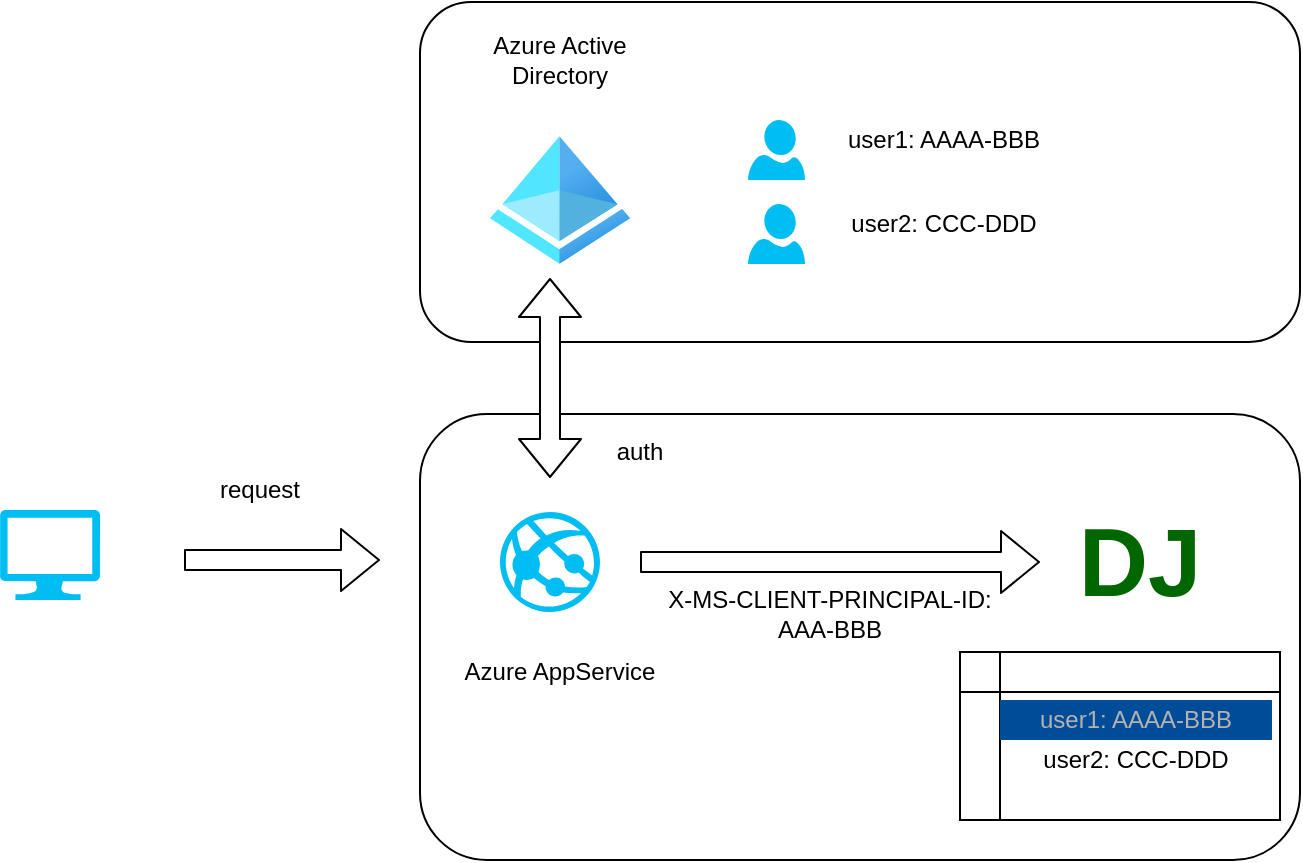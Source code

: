<mxfile version="14.9.2" type="github">
  <diagram name="Page-1" id="7a6c530e-6e37-e111-ec74-82921da8cc10">
    <mxGraphModel dx="782" dy="481" grid="1" gridSize="10" guides="1" tooltips="1" connect="1" arrows="1" fold="1" page="1" pageScale="1.5" pageWidth="1169" pageHeight="826" background="#ffffff" math="0" shadow="0">
      <root>
        <mxCell id="0" style=";html=1;" />
        <mxCell id="1" style=";html=1;" parent="0" />
        <mxCell id="ep_-EoG4w_uuBe7_hAVL-4" value="" style="rounded=1;whiteSpace=wrap;html=1;" parent="1" vertex="1">
          <mxGeometry x="970" y="631" width="440" height="170" as="geometry" />
        </mxCell>
        <mxCell id="ep_-EoG4w_uuBe7_hAVL-1" value="" style="aspect=fixed;html=1;points=[];align=center;image;fontSize=12;image=img/lib/azure2/identity/Azure_Active_Directory.svg;" parent="1" vertex="1">
          <mxGeometry x="1005" y="698" width="70" height="64" as="geometry" />
        </mxCell>
        <mxCell id="ep_-EoG4w_uuBe7_hAVL-3" value="Azure Active Directory" style="text;html=1;strokeColor=none;fillColor=none;align=center;verticalAlign=middle;whiteSpace=wrap;rounded=0;" parent="1" vertex="1">
          <mxGeometry x="990" y="650" width="100" height="20" as="geometry" />
        </mxCell>
        <mxCell id="ep_-EoG4w_uuBe7_hAVL-5" value="" style="rounded=1;whiteSpace=wrap;html=1;" parent="1" vertex="1">
          <mxGeometry x="970" y="837" width="440" height="223" as="geometry" />
        </mxCell>
        <mxCell id="ep_-EoG4w_uuBe7_hAVL-6" value="Azure AppService" style="text;html=1;strokeColor=none;fillColor=none;align=center;verticalAlign=middle;whiteSpace=wrap;rounded=0;" parent="1" vertex="1">
          <mxGeometry x="990" y="956" width="100" height="20" as="geometry" />
        </mxCell>
        <mxCell id="ep_-EoG4w_uuBe7_hAVL-2" value="" style="verticalLabelPosition=bottom;html=1;verticalAlign=top;align=center;strokeColor=none;fillColor=#00BEF2;shape=mxgraph.azure.azure_website;pointerEvents=1;" parent="1" vertex="1">
          <mxGeometry x="1010" y="886" width="50" height="50" as="geometry" />
        </mxCell>
        <mxCell id="ep_-EoG4w_uuBe7_hAVL-7" value="" style="verticalLabelPosition=bottom;html=1;verticalAlign=top;align=center;strokeColor=none;fillColor=#00BEF2;shape=mxgraph.azure.user;" parent="1" vertex="1">
          <mxGeometry x="1134" y="690" width="28.5" height="30" as="geometry" />
        </mxCell>
        <mxCell id="ep_-EoG4w_uuBe7_hAVL-10" value="" style="verticalLabelPosition=bottom;html=1;verticalAlign=top;align=center;strokeColor=none;fillColor=#00BEF2;shape=mxgraph.azure.computer;pointerEvents=1;" parent="1" vertex="1">
          <mxGeometry x="760" y="885" width="50" height="45" as="geometry" />
        </mxCell>
        <mxCell id="ep_-EoG4w_uuBe7_hAVL-11" value="" style="shape=flexArrow;endArrow=classic;html=1;" parent="1" edge="1">
          <mxGeometry width="50" height="50" relative="1" as="geometry">
            <mxPoint x="852" y="910" as="sourcePoint" />
            <mxPoint x="950" y="910" as="targetPoint" />
          </mxGeometry>
        </mxCell>
        <mxCell id="ep_-EoG4w_uuBe7_hAVL-12" value="" style="verticalLabelPosition=bottom;html=1;verticalAlign=top;align=center;strokeColor=none;fillColor=#00BEF2;shape=mxgraph.azure.user;" parent="1" vertex="1">
          <mxGeometry x="1134" y="732" width="28.5" height="30" as="geometry" />
        </mxCell>
        <mxCell id="ep_-EoG4w_uuBe7_hAVL-14" value="&lt;font style=&quot;font-size: 48px&quot; color=&quot;#006600&quot;&gt;&lt;b&gt;DJ&lt;/b&gt;&lt;/font&gt;" style="text;html=1;strokeColor=none;fillColor=none;align=center;verticalAlign=middle;whiteSpace=wrap;rounded=0;" parent="1" vertex="1">
          <mxGeometry x="1310" y="901" width="40" height="20" as="geometry" />
        </mxCell>
        <mxCell id="ep_-EoG4w_uuBe7_hAVL-17" value="" style="shape=flexArrow;endArrow=classic;startArrow=classic;html=1;fillColor=#ffffff;" parent="1" edge="1">
          <mxGeometry width="100" height="100" relative="1" as="geometry">
            <mxPoint x="1035" y="869" as="sourcePoint" />
            <mxPoint x="1035" y="769" as="targetPoint" />
          </mxGeometry>
        </mxCell>
        <mxCell id="ep_-EoG4w_uuBe7_hAVL-19" value="request" style="text;html=1;strokeColor=none;fillColor=none;align=center;verticalAlign=middle;whiteSpace=wrap;rounded=0;" parent="1" vertex="1">
          <mxGeometry x="870" y="865" width="40" height="20" as="geometry" />
        </mxCell>
        <mxCell id="ep_-EoG4w_uuBe7_hAVL-20" value="auth" style="text;html=1;strokeColor=none;fillColor=none;align=center;verticalAlign=middle;whiteSpace=wrap;rounded=0;" parent="1" vertex="1">
          <mxGeometry x="1060" y="846" width="40" height="20" as="geometry" />
        </mxCell>
        <mxCell id="ep_-EoG4w_uuBe7_hAVL-22" value="" style="shape=flexArrow;endArrow=classic;html=1;" parent="1" edge="1">
          <mxGeometry width="50" height="50" relative="1" as="geometry">
            <mxPoint x="1080" y="911" as="sourcePoint" />
            <mxPoint x="1280" y="911" as="targetPoint" />
          </mxGeometry>
        </mxCell>
        <mxCell id="ep_-EoG4w_uuBe7_hAVL-23" value="user1: AAAA-BBB" style="text;html=1;strokeColor=none;fillColor=none;align=center;verticalAlign=middle;whiteSpace=wrap;rounded=0;" parent="1" vertex="1">
          <mxGeometry x="1164" y="690" width="136" height="20" as="geometry" />
        </mxCell>
        <mxCell id="ep_-EoG4w_uuBe7_hAVL-24" value="user2: CCC-DDD" style="text;html=1;strokeColor=none;fillColor=none;align=center;verticalAlign=middle;whiteSpace=wrap;rounded=0;" parent="1" vertex="1">
          <mxGeometry x="1164" y="732" width="136" height="20" as="geometry" />
        </mxCell>
        <mxCell id="ep_-EoG4w_uuBe7_hAVL-25" value="X-MS-CLIENT-PRINCIPAL-ID:&lt;br&gt;AAA-BBB" style="text;html=1;strokeColor=none;fillColor=none;align=center;verticalAlign=middle;whiteSpace=wrap;rounded=0;" parent="1" vertex="1">
          <mxGeometry x="1090" y="927" width="170" height="20" as="geometry" />
        </mxCell>
        <mxCell id="ep_-EoG4w_uuBe7_hAVL-30" value="" style="shape=internalStorage;whiteSpace=wrap;html=1;backgroundOutline=1;" parent="1" vertex="1">
          <mxGeometry x="1240" y="956" width="160" height="84" as="geometry" />
        </mxCell>
        <mxCell id="ep_-EoG4w_uuBe7_hAVL-31" value="user1: AAAA-BBB" style="text;html=1;strokeColor=none;align=center;verticalAlign=middle;whiteSpace=wrap;rounded=0;fillColor=#004C99;fontColor=#B3B3B3;" parent="1" vertex="1">
          <mxGeometry x="1260" y="980" width="136" height="20" as="geometry" />
        </mxCell>
        <mxCell id="ep_-EoG4w_uuBe7_hAVL-32" value="user2: CCC-DDD" style="text;html=1;strokeColor=none;fillColor=none;align=center;verticalAlign=middle;whiteSpace=wrap;rounded=0;" parent="1" vertex="1">
          <mxGeometry x="1260" y="1000" width="136" height="20" as="geometry" />
        </mxCell>
      </root>
    </mxGraphModel>
  </diagram>
</mxfile>
